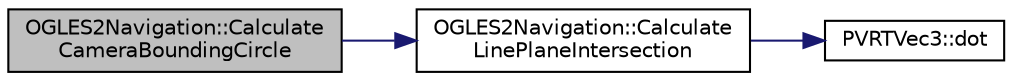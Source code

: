 digraph "OGLES2Navigation::CalculateCameraBoundingCircle"
{
  edge [fontname="Helvetica",fontsize="10",labelfontname="Helvetica",labelfontsize="10"];
  node [fontname="Helvetica",fontsize="10",shape=record];
  rankdir="LR";
  Node1 [label="OGLES2Navigation::Calculate\lCameraBoundingCircle",height=0.2,width=0.4,color="black", fillcolor="grey75", style="filled", fontcolor="black"];
  Node1 -> Node2 [color="midnightblue",fontsize="10",style="solid",fontname="Helvetica"];
  Node2 [label="OGLES2Navigation::Calculate\lLinePlaneIntersection",height=0.2,width=0.4,color="black", fillcolor="white", style="filled",URL="$class_o_g_l_e_s2_navigation.html#ac0e730bad4b94d56b27b3307bd25329e"];
  Node2 -> Node3 [color="midnightblue",fontsize="10",style="solid",fontname="Helvetica"];
  Node3 [label="PVRTVec3::dot",height=0.2,width=0.4,color="black", fillcolor="white", style="filled",URL="$struct_p_v_r_t_vec3.html#af9156c21175c3f3b04fb11295f336623",tooltip="calculate the scalar product of two PVRTVec3s "];
}

